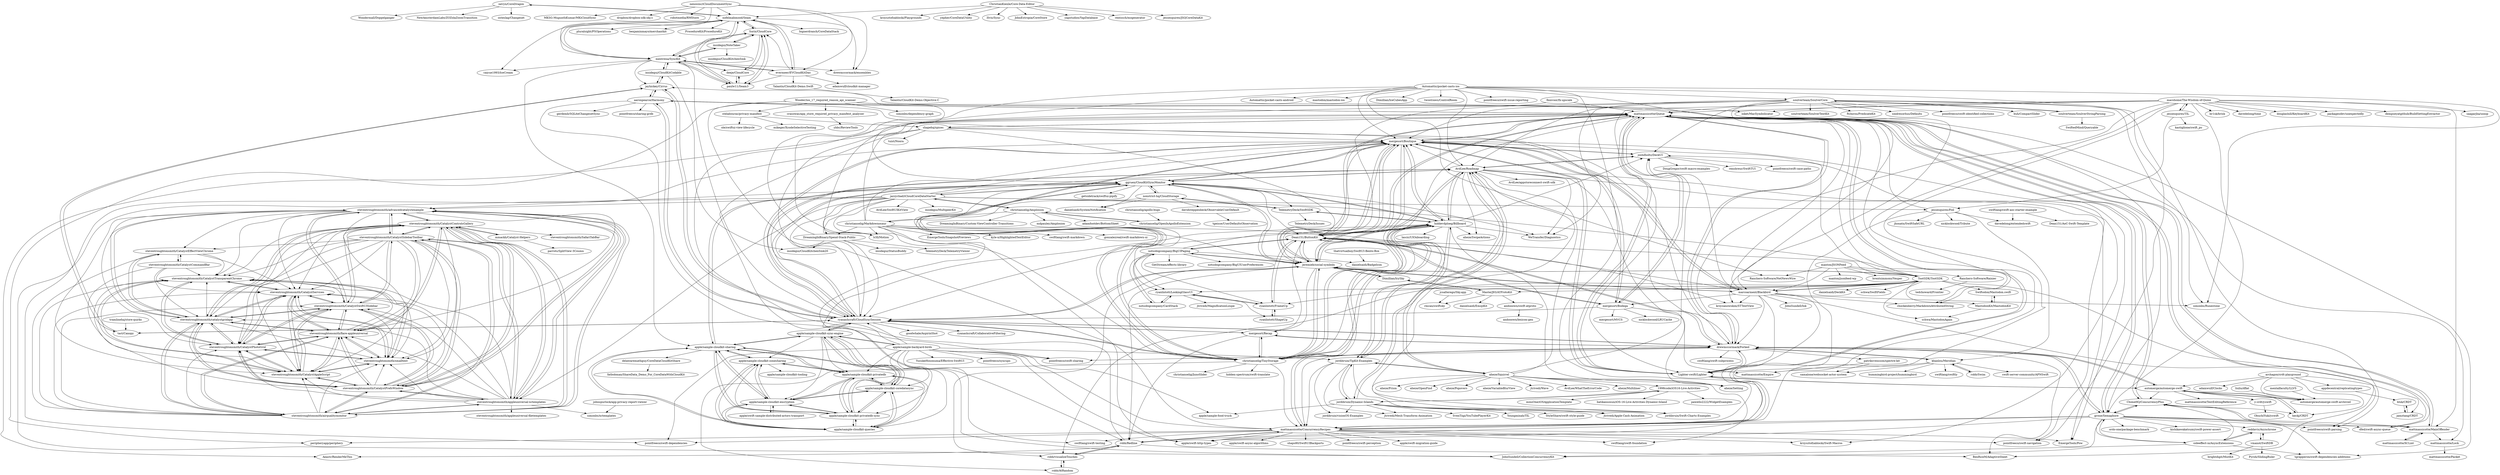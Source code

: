 digraph G {
"nevyn/CoreDragon" -> "osteslag/Changeset" ["e"=1]
"nevyn/CoreDragon" -> "Wondermall/Doppelganger" ["e"=1]
"nevyn/CoreDragon" -> "nofelmahmood/Seam"
"nevyn/CoreDragon" -> "NewAmsterdamLabs/ZOZolaZoomTransition" ["e"=1]
"deeje/CloudCore" -> "Sorix/CloudCore"
"deeje/CloudCore" -> "paulw11/Seam3"
"insidegui/CloudKitCodable" -> "jayhickey/Cirrus"
"insidegui/CloudKitCodable" -> "mentrena/SyncKit"
"insidegui/CloudKitCodable" -> "insidegui/CloudKitchenSink20"
"jessesquires/TIL" -> "jessesquires/Foil"
"jessesquires/TIL" -> "macshome/The-Wisdom-of-Quinn"
"jessesquires/TIL" -> "kastiglione/swift_po" ["e"=1]
"robb/Swim" -> "khanlou/Meridian"
"christianselig/apollo-bugs" -> "christianselig/OpenInApolloExtension"
"archagon/crdt-playground" -> "appdecentral/replicatingtypes"
"archagon/crdt-playground" -> "automerge/automerge-swift-archived"
"archagon/crdt-playground" -> "heckj/CRDT"
"archagon/crdt-playground" -> "automerge/automerge-swift"
"archagon/crdt-playground" -> "adamwulf/Clocks"
"archagon/crdt-playground" -> "jamztang/CRDT"
"jamztang/CRDT" -> "bluk/CRDT"
"vmanot/SwiftDB" -> "reddavis/Asynchrone"
"vmanot/SwiftDB" -> "Pyroh/SlidingRuler" ["e"=1]
"vmanot/SwiftDB" -> "brightdigit/MistKit" ["e"=1]
"ChristianKienle/Core-Data-Editor" -> "yepher/CoreDataUtility"
"ChristianKienle/Core-Data-Editor" -> "3lvis/Sync" ["e"=1]
"ChristianKienle/Core-Data-Editor" -> "JohnEstropia/CoreStore" ["e"=1]
"ChristianKienle/Core-Data-Editor" -> "yapstudios/YapDatabase" ["e"=1]
"ChristianKienle/Core-Data-Editor" -> "rentzsch/mogenerator" ["e"=1]
"ChristianKienle/Core-Data-Editor" -> "nofelmahmood/Seam"
"ChristianKienle/Core-Data-Editor" -> "jessesquires/JSQCoreDataKit" ["e"=1]
"ChristianKienle/Core-Data-Editor" -> "krzysztofzablocki/Playgrounds" ["e"=1]
"soulverteam/SoulverCore" -> "soulverteam/SoulverStringParsing"
"soulverteam/SoulverCore" -> "mergesort/Boutique"
"soulverteam/SoulverCore" -> "soulverteam/SoulverTextKit"
"soulverteam/SoulverCore" -> "krzyzanowskim/STTextView" ["e"=1]
"soulverteam/SoulverCore" -> "pointfreeco/swift-parsing" ["e"=1]
"soulverteam/SoulverCore" -> "b3ll/Motion" ["e"=1]
"soulverteam/SoulverCore" -> "WeTransfer/Diagnostics" ["e"=1]
"soulverteam/SoulverCore" -> "simonbs/Runestone" ["e"=1]
"soulverteam/SoulverCore" -> "ftchirou/PredicateKit" ["e"=1]
"soulverteam/SoulverCore" -> "sindresorhus/Defaults" ["e"=1]
"soulverteam/SoulverCore" -> "mattmassicotte/Queue"
"soulverteam/SoulverCore" -> "pointfreeco/swift-identified-collections" ["e"=1]
"soulverteam/SoulverCore" -> "joshdholtz/DeckUI"
"soulverteam/SoulverCore" -> "buh/CompactSlider" ["e"=1]
"soulverteam/SoulverCore" -> "AvdLee/Roadmap"
"automerge/automerge-swift-archived" -> "automerge/automerge-swift"
"mentalfaculty/LLVS" -> "automerge/automerge-swift-archived"
"evermeer/EVCloudKitDao" -> "nofelmahmood/Seam"
"evermeer/EVCloudKitDao" -> "mentrena/SyncKit"
"evermeer/EVCloudKitDao" -> "paulw11/Seam3"
"evermeer/EVCloudKitDao" -> "Yalantis/CloudKit-Demo.Swift"
"evermeer/EVCloudKitDao" -> "Sorix/CloudCore"
"evermeer/EVCloudKitDao" -> "adamwulf/cloudkit-manager"
"khanlou/Meridian" -> "robb/Swim"
"khanlou/Meridian" -> "drewmccormack/Forked"
"khanlou/Meridian" -> "samalone/websocket-actor-system" ["e"=1]
"khanlou/Meridian" -> "Lighter-swift/Lighter"
"khanlou/Meridian" -> "swift-server-community/APNSwift" ["e"=1]
"khanlou/Meridian" -> "hummingbird-project/hummingbird" ["e"=1]
"khanlou/Meridian" -> "swiftlang/swiftly" ["e"=1]
"nonstrict-hq/CloudStorage" -> "TelemetryDeck/SwiftSDK"
"nonstrict-hq/CloudStorage" -> "ggruen/CloudKitSyncMonitor"
"nonstrict-hq/CloudStorage" -> "ryanlintott/LookingGlassUI"
"nonstrict-hq/CloudStorage" -> "danielsaidi/SystemNotification" ["e"=1]
"nonstrict-hq/CloudStorage" -> "davidsteppenbeck/ObservableUserDefault"
"mmackh/Catalyst-Helpers" -> "parrots/SplitView-3Coumn"
"mmackh/Catalyst-Helpers" -> "steventroughtonsmith/CatalystControlsGallery"
"appdecentral/replicatingtypes" -> "bluk/CRDT"
"shapehq/spices" -> "mattmassicotte/Queue"
"shapehq/spices" -> "tuist/Noora"
"shapehq/spices" -> "robb/Redline"
"shapehq/spices" -> "Dean151/ButtonKit"
"shapehq/spices" -> "Aeastr/RenderMeThis" ["e"=1]
"shapehq/spices" -> "mergesort/Boutique"
"shapehq/spices" -> "drewmccormack/Forked"
"ggruen/CloudKitSyncMonitor" -> "hiddevdploeg/Billboard"
"ggruen/CloudKitSyncMonitor" -> "apple/sample-cloudkit-sharing"
"ggruen/CloudKitSyncMonitor" -> "AvdLee/Roadmap"
"ggruen/CloudKitSyncMonitor" -> "jazzychad/iCloudCoreDataStarter"
"ggruen/CloudKitSyncMonitor" -> "ryanashcraft/CloudSyncSession"
"ggruen/CloudKitSyncMonitor" -> "mergesort/Boutique"
"ggruen/CloudKitSyncMonitor" -> "jeremieb/social-symbols"
"ggruen/CloudKitSyncMonitor" -> "christianselig/TinyStorage"
"ggruen/CloudKitSyncMonitor" -> "steventroughtonsmith/advancedcatalystexample"
"ggruen/CloudKitSyncMonitor" -> "TelemetryDeck/SwiftSDK"
"ggruen/CloudKitSyncMonitor" -> "danielsaidi/SystemNotification" ["e"=1]
"ggruen/CloudKitSyncMonitor" -> "Dean151/ButtonKit"
"ggruen/CloudKitSyncMonitor" -> "nonstrict-hq/CloudStorage"
"ggruen/CloudKitSyncMonitor" -> "WeTransfer/Diagnostics" ["e"=1]
"ggruen/CloudKitSyncMonitor" -> "getsidetrack/swiftui-pipify" ["e"=1]
"jayhickey/Cirrus" -> "ryanashcraft/CloudSyncSession"
"jayhickey/Cirrus" -> "tact/Canopy"
"jayhickey/Cirrus" -> "aaronpearce/Harmony"
"jayhickey/Cirrus" -> "insidegui/CloudKitCodable"
"ryanashcraft/CloudSyncSession" -> "jayhickey/Cirrus"
"ryanashcraft/CloudSyncSession" -> "aaronpearce/Harmony"
"ryanashcraft/CloudSyncSession" -> "tact/Canopy"
"ryanashcraft/CloudSyncSession" -> "apple/sample-cloudkit-sync-engine"
"ryanashcraft/CloudSyncSession" -> "christianselig/TinyStorage"
"ryanashcraft/CloudSyncSession" -> "mergesort/Boutique"
"ryanashcraft/CloudSyncSession" -> "ggruen/CloudKitSyncMonitor"
"ryanashcraft/CloudSyncSession" -> "jeremieb/social-symbols"
"ryanashcraft/CloudSyncSession" -> "goodwhale/AspirinShot"
"ryanashcraft/CloudSyncSession" -> "drewmccormack/Forked"
"ryanashcraft/CloudSyncSession" -> "mergesort/Recap"
"ryanashcraft/CloudSyncSession" -> "mattmassicotte/Queue"
"ryanashcraft/CloudSyncSession" -> "ryanashcraft/CollaborativeFiltering"
"ryanashcraft/CloudSyncSession" -> "AvdLee/Roadmap"
"steventroughtonsmith/CatalystSidebarToolbar" -> "steventroughtonsmith/CatalystSwiftUISidebar"
"steventroughtonsmith/CatalystSidebarToolbar" -> "steventroughtonsmith/CatalystPrefsWindow"
"steventroughtonsmith/CatalystSidebarToolbar" -> "steventroughtonsmith/advancedcatalystexample"
"steventroughtonsmith/CatalystSidebarToolbar" -> "steventroughtonsmith/CatalystTransparentChrome"
"steventroughtonsmith/CatalystSidebarToolbar" -> "steventroughtonsmith/airqualitymonitor"
"steventroughtonsmith/CatalystSidebarToolbar" -> "steventroughtonsmith/CatalystServices"
"steventroughtonsmith/CatalystSidebarToolbar" -> "steventroughtonsmith/CatalystAppleScript"
"steventroughtonsmith/CatalystSidebarToolbar" -> "steventroughtonsmith/smalltext"
"steventroughtonsmith/CatalystSidebarToolbar" -> "steventroughtonsmith/CatalystPhotoGrid"
"steventroughtonsmith/CatalystSidebarToolbar" -> "steventroughtonsmith/flare-appleuniversal"
"steventroughtonsmith/CatalystSidebarToolbar" -> "steventroughtonsmith/CatalystControlsGallery"
"steventroughtonsmith/CatalystSidebarToolbar" -> "steventroughtonsmith/catalystgridapp"
"steventroughtonsmith/CatalystSidebarToolbar" -> "steventroughtonsmith/appleuniversal-xctemplates"
"steventroughtonsmith/CatalystSidebarToolbar" -> "steventroughtonsmith/CatalystEffectViewChrome"
"liuliu/dflat" -> "automerge/automerge-swift-archived"
"bluk/CRDT" -> "jamztang/CRDT"
"apple/sample-cloudkit-sharing" -> "apple/sample-cloudkit-privatedb"
"apple/sample-cloudkit-sharing" -> "apple/sample-cloudkit-queries"
"apple/sample-cloudkit-sharing" -> "apple/sample-cloudkit-privatedb-sync"
"apple/sample-cloudkit-sharing" -> "apple/sample-cloudkit-encryption"
"apple/sample-cloudkit-sharing" -> "apple/sample-cloudkit-coredatasync"
"apple/sample-cloudkit-sharing" -> "apple/sample-cloudkit-zonesharing"
"apple/sample-cloudkit-sharing" -> "apple/sample-cloudkit-sync-engine"
"apple/sample-cloudkit-sharing" -> "ggruen/CloudKitSyncMonitor"
"apple/sample-cloudkit-sharing" -> "delawaremathguy/CoreDataCloudKitShare"
"jessesquires/Foil" -> "mattmassicotte/Queue"
"jessesquires/Foil" -> "jhonatn/SwiftSafeURL" ["e"=1]
"jessesquires/Foil" -> "Lighter-swift/Lighter"
"jessesquires/Foil" -> "khanlou/Meridian"
"jessesquires/Foil" -> "nicklockwood/Tribute" ["e"=1]
"jessesquires/Foil" -> "davedelong/extendedswift"
"steventroughtonsmith/advancedcatalystexample" -> "steventroughtonsmith/CatalystPrefsWindow"
"steventroughtonsmith/advancedcatalystexample" -> "steventroughtonsmith/CatalystSwiftUISidebar"
"steventroughtonsmith/advancedcatalystexample" -> "steventroughtonsmith/CatalystControlsGallery"
"steventroughtonsmith/advancedcatalystexample" -> "steventroughtonsmith/CatalystSidebarToolbar"
"steventroughtonsmith/advancedcatalystexample" -> "steventroughtonsmith/CatalystAppleScript"
"steventroughtonsmith/advancedcatalystexample" -> "steventroughtonsmith/catalystgridapp"
"steventroughtonsmith/advancedcatalystexample" -> "steventroughtonsmith/CatalystServices"
"steventroughtonsmith/advancedcatalystexample" -> "steventroughtonsmith/appleuniversal-xctemplates"
"steventroughtonsmith/advancedcatalystexample" -> "steventroughtonsmith/flare-appleuniversal"
"steventroughtonsmith/advancedcatalystexample" -> "steventroughtonsmith/airqualitymonitor"
"steventroughtonsmith/advancedcatalystexample" -> "steventroughtonsmith/CatalystPhotoGrid"
"steventroughtonsmith/advancedcatalystexample" -> "steventroughtonsmith/smalltext"
"steventroughtonsmith/advancedcatalystexample" -> "steventroughtonsmith/CatalystTransparentChrome"
"steventroughtonsmith/advancedcatalystexample" -> "steventroughtonsmith/CatalystEffectViewChrome"
"ryanlintott/LookingGlassUI" -> "ryanlintott/FrameUp"
"ryanlintott/LookingGlassUI" -> "ryanlintott/ShapeUp"
"ryanlintott/LookingGlassUI" -> "jtrivedi/MagnificationLoupe" ["e"=1]
"ryanlintott/LookingGlassUI" -> "notsobigcompany/CardStack"
"nofelmahmood/Seam" -> "paulw11/Seam3"
"nofelmahmood/Seam" -> "evermeer/EVCloudKitDao"
"nofelmahmood/Seam" -> "mentrena/SyncKit"
"nofelmahmood/Seam" -> "Sorix/CloudCore"
"nofelmahmood/Seam" -> "drewmccormack/ensembles" ["e"=1]
"nofelmahmood/Seam" -> "caiyue1993/IceCream" ["e"=1]
"nofelmahmood/Seam" -> "bignerdranch/CoreDataStack" ["e"=1]
"nofelmahmood/Seam" -> "nevyn/CoreDragon"
"nofelmahmood/Seam" -> "pluralsight/PSOperations" ["e"=1]
"nofelmahmood/Seam" -> "benjaminmayo/merchantkit" ["e"=1]
"nofelmahmood/Seam" -> "ProcedureKit/ProcedureKit" ["e"=1]
"macshome/The-Wisdom-of-Quinn" -> "packagesdev/unexpectedly"
"macshome/The-Wisdom-of-Quinn" -> "dempseyatgithub/BuildSettingExtractor" ["e"=1]
"macshome/The-Wisdom-of-Quinn" -> "jessesquires/TIL"
"macshome/The-Wisdom-of-Quinn" -> "mattmassicotte/ConcurrencyRecipes"
"macshome/The-Wisdom-of-Quinn" -> "mattmassicotte/Queue"
"macshome/The-Wisdom-of-Quinn" -> "saagarjha/unxip" ["e"=1]
"macshome/The-Wisdom-of-Quinn" -> "inket/MacSymbolicator" ["e"=1]
"macshome/The-Wisdom-of-Quinn" -> "chockenberry/MarkdownAttributedString" ["e"=1]
"macshome/The-Wisdom-of-Quinn" -> "groue/Semaphore"
"macshome/The-Wisdom-of-Quinn" -> "Lighter-swift/Lighter"
"macshome/The-Wisdom-of-Quinn" -> "br1sk/brisk" ["e"=1]
"macshome/The-Wisdom-of-Quinn" -> "davedelong/time" ["e"=1]
"macshome/The-Wisdom-of-Quinn" -> "drewmccormack/Forked"
"macshome/The-Wisdom-of-Quinn" -> "mattmassicotte/MainOffender"
"macshome/The-Wisdom-of-Quinn" -> "douglashill/KeyboardKit" ["e"=1]
"Yalantis/CloudKit-Demo.Swift" -> "Yalantis/CloudKit-Demo.Objective-C"
"TelemetryDeck/SwiftSDK" -> "TelemetryDeck/Issues"
"TelemetryDeck/SwiftSDK" -> "nonstrict-hq/CloudStorage"
"TelemetryDeck/SwiftSDK" -> "hiddevdploeg/Billboard"
"apple/sample-cloudkit-coredatasync" -> "apple/sample-cloudkit-privatedb-sync"
"apple/sample-cloudkit-coredatasync" -> "apple/sample-cloudkit-encryption"
"apple/sample-cloudkit-coredatasync" -> "apple/sample-cloudkit-privatedb"
"apple/sample-cloudkit-coredatasync" -> "apple/sample-cloudkit-queries"
"apple/sample-cloudkit-coredatasync" -> "apple/sample-cloudkit-sharing"
"apple/sample-cloudkit-coredatasync" -> "apple/sample-cloudkit-sync-engine"
"ryanlintott/ShapeUp" -> "ryanlintott/FrameUp"
"apple/sample-cloudkit-queries" -> "apple/sample-cloudkit-encryption"
"apple/sample-cloudkit-queries" -> "apple/sample-cloudkit-privatedb"
"apple/sample-cloudkit-queries" -> "apple/sample-cloudkit-privatedb-sync"
"apple/sample-cloudkit-queries" -> "apple/sample-cloudkit-coredatasync"
"apple/sample-cloudkit-queries" -> "apple/sample-cloudkit-sharing"
"apple/sample-cloudkit-queries" -> "apple/sample-cloudkit-zonesharing"
"johnspurlock/app-privacy-report-viewer" -> "simonbs/xctemplates"
"steventroughtonsmith/CatalystControlsGallery" -> "steventroughtonsmith/flare-appleuniversal"
"steventroughtonsmith/CatalystControlsGallery" -> "steventroughtonsmith/CatalystPrefsWindow"
"steventroughtonsmith/CatalystControlsGallery" -> "steventroughtonsmith/CatalystServices"
"steventroughtonsmith/CatalystControlsGallery" -> "steventroughtonsmith/CatalystSwiftUISidebar"
"steventroughtonsmith/CatalystControlsGallery" -> "steventroughtonsmith/catalystgridapp"
"steventroughtonsmith/CatalystControlsGallery" -> "steventroughtonsmith/advancedcatalystexample"
"steventroughtonsmith/CatalystControlsGallery" -> "steventroughtonsmith/airqualitymonitor"
"steventroughtonsmith/CatalystControlsGallery" -> "steventroughtonsmith/CatalystTransparentChrome"
"steventroughtonsmith/CatalystControlsGallery" -> "steventroughtonsmith/smalltext"
"steventroughtonsmith/CatalystControlsGallery" -> "steventroughtonsmith/CatalystPhotoGrid"
"steventroughtonsmith/CatalystControlsGallery" -> "steventroughtonsmith/appleuniversal-xctemplates"
"steventroughtonsmith/CatalystControlsGallery" -> "steventroughtonsmith/CatalystAppleScript"
"steventroughtonsmith/CatalystControlsGallery" -> "steventroughtonsmith/CatalystSidebarToolbar"
"steventroughtonsmith/CatalystControlsGallery" -> "steventroughtonsmith/SafariTabBar"
"steventroughtonsmith/CatalystControlsGallery" -> "mmackh/Catalyst-Helpers"
"apple/sample-cloudkit-privatedb" -> "apple/sample-cloudkit-encryption"
"apple/sample-cloudkit-privatedb" -> "apple/sample-cloudkit-queries"
"apple/sample-cloudkit-privatedb" -> "apple/sample-cloudkit-privatedb-sync"
"apple/sample-cloudkit-privatedb" -> "apple/sample-cloudkit-sharing"
"apple/sample-cloudkit-privatedb" -> "apple/sample-cloudkit-coredatasync"
"apple/sample-cloudkit-privatedb" -> "apple/sample-cloudkit-zonesharing"
"steventroughtonsmith/airqualitymonitor" -> "steventroughtonsmith/flare-appleuniversal"
"steventroughtonsmith/airqualitymonitor" -> "steventroughtonsmith/CatalystServices"
"steventroughtonsmith/airqualitymonitor" -> "steventroughtonsmith/CatalystPhotoGrid"
"steventroughtonsmith/airqualitymonitor" -> "steventroughtonsmith/CatalystControlsGallery"
"steventroughtonsmith/airqualitymonitor" -> "steventroughtonsmith/CatalystTransparentChrome"
"steventroughtonsmith/airqualitymonitor" -> "steventroughtonsmith/smalltext"
"steventroughtonsmith/airqualitymonitor" -> "steventroughtonsmith/CatalystPrefsWindow"
"steventroughtonsmith/airqualitymonitor" -> "steventroughtonsmith/catalystgridapp"
"steventroughtonsmith/airqualitymonitor" -> "steventroughtonsmith/CatalystSidebarToolbar"
"steventroughtonsmith/airqualitymonitor" -> "steventroughtonsmith/CatalystSwiftUISidebar"
"steventroughtonsmith/airqualitymonitor" -> "steventroughtonsmith/CatalystAppleScript"
"steventroughtonsmith/airqualitymonitor" -> "steventroughtonsmith/advancedcatalystexample"
"steventroughtonsmith/airqualitymonitor" -> "steventroughtonsmith/CatalystEffectViewChrome"
"steventroughtonsmith/airqualitymonitor" -> "steventroughtonsmith/appleuniversal-xctemplates"
"steventroughtonsmith/flare-appleuniversal" -> "steventroughtonsmith/CatalystTransparentChrome"
"steventroughtonsmith/flare-appleuniversal" -> "steventroughtonsmith/smalltext"
"steventroughtonsmith/flare-appleuniversal" -> "steventroughtonsmith/CatalystServices"
"steventroughtonsmith/flare-appleuniversal" -> "steventroughtonsmith/CatalystAppleScript"
"steventroughtonsmith/flare-appleuniversal" -> "steventroughtonsmith/CatalystSwiftUISidebar"
"steventroughtonsmith/flare-appleuniversal" -> "steventroughtonsmith/CatalystControlsGallery"
"steventroughtonsmith/flare-appleuniversal" -> "steventroughtonsmith/CatalystPrefsWindow"
"steventroughtonsmith/flare-appleuniversal" -> "steventroughtonsmith/CatalystPhotoGrid"
"steventroughtonsmith/flare-appleuniversal" -> "steventroughtonsmith/catalystgridapp"
"steventroughtonsmith/flare-appleuniversal" -> "steventroughtonsmith/airqualitymonitor"
"steventroughtonsmith/CatalystSwiftUISidebar" -> "steventroughtonsmith/CatalystPrefsWindow"
"steventroughtonsmith/CatalystSwiftUISidebar" -> "steventroughtonsmith/CatalystServices"
"steventroughtonsmith/CatalystSwiftUISidebar" -> "steventroughtonsmith/CatalystTransparentChrome"
"steventroughtonsmith/CatalystSwiftUISidebar" -> "steventroughtonsmith/smalltext"
"steventroughtonsmith/CatalystSwiftUISidebar" -> "steventroughtonsmith/CatalystAppleScript"
"steventroughtonsmith/CatalystSwiftUISidebar" -> "steventroughtonsmith/advancedcatalystexample"
"steventroughtonsmith/CatalystSwiftUISidebar" -> "steventroughtonsmith/flare-appleuniversal"
"steventroughtonsmith/CatalystSwiftUISidebar" -> "steventroughtonsmith/CatalystPhotoGrid"
"steventroughtonsmith/CatalystSwiftUISidebar" -> "steventroughtonsmith/catalystgridapp"
"steventroughtonsmith/CatalystSwiftUISidebar" -> "steventroughtonsmith/CatalystSidebarToolbar"
"steventroughtonsmith/CatalystSwiftUISidebar" -> "steventroughtonsmith/CatalystControlsGallery"
"apple/sample-cloudkit-encryption" -> "apple/sample-cloudkit-privatedb"
"apple/sample-cloudkit-encryption" -> "apple/sample-cloudkit-queries"
"apple/sample-cloudkit-encryption" -> "apple/sample-cloudkit-privatedb-sync"
"apple/sample-cloudkit-encryption" -> "apple/sample-cloudkit-coredatasync"
"apple/sample-cloudkit-encryption" -> "apple/sample-cloudkit-sharing"
"apple/sample-cloudkit-encryption" -> "apple/sample-cloudkit-zonesharing"
"apple/sample-cloudkit-encryption" -> "apple/swift-sample-distributed-actors-transport"
"apple/sample-cloudkit-privatedb-sync" -> "apple/sample-cloudkit-privatedb"
"apple/sample-cloudkit-privatedb-sync" -> "apple/sample-cloudkit-queries"
"apple/sample-cloudkit-privatedb-sync" -> "apple/sample-cloudkit-coredatasync"
"apple/sample-cloudkit-privatedb-sync" -> "apple/sample-cloudkit-encryption"
"apple/sample-cloudkit-privatedb-sync" -> "apple/sample-cloudkit-sharing"
"apple/sample-cloudkit-privatedb-sync" -> "apple/sample-cloudkit-zonesharing"
"apple/sample-cloudkit-privatedb-sync" -> "apple/sample-cloudkit-sync-engine"
"apple/swift-sample-distributed-actors-transport" -> "apple/sample-cloudkit-encryption"
"steventroughtonsmith/CatalystAppleScript" -> "steventroughtonsmith/smalltext"
"steventroughtonsmith/CatalystAppleScript" -> "steventroughtonsmith/CatalystTransparentChrome"
"steventroughtonsmith/CatalystAppleScript" -> "steventroughtonsmith/CatalystServices"
"steventroughtonsmith/CatalystAppleScript" -> "steventroughtonsmith/CatalystPhotoGrid"
"steventroughtonsmith/CatalystAppleScript" -> "steventroughtonsmith/flare-appleuniversal"
"steventroughtonsmith/CatalystAppleScript" -> "steventroughtonsmith/CatalystSwiftUISidebar"
"steventroughtonsmith/CatalystAppleScript" -> "steventroughtonsmith/CatalystPrefsWindow"
"steventroughtonsmith/smalltext" -> "steventroughtonsmith/CatalystTransparentChrome"
"steventroughtonsmith/smalltext" -> "steventroughtonsmith/CatalystServices"
"steventroughtonsmith/smalltext" -> "steventroughtonsmith/CatalystAppleScript"
"steventroughtonsmith/smalltext" -> "steventroughtonsmith/CatalystPhotoGrid"
"steventroughtonsmith/smalltext" -> "steventroughtonsmith/flare-appleuniversal"
"steventroughtonsmith/CatalystServices" -> "steventroughtonsmith/CatalystTransparentChrome"
"steventroughtonsmith/CatalystServices" -> "steventroughtonsmith/smalltext"
"steventroughtonsmith/CatalystServices" -> "steventroughtonsmith/CatalystAppleScript"
"steventroughtonsmith/CatalystServices" -> "steventroughtonsmith/CatalystPhotoGrid"
"steventroughtonsmith/CatalystServices" -> "steventroughtonsmith/catalystgridapp"
"steventroughtonsmith/CatalystServices" -> "steventroughtonsmith/CatalystSwiftUISidebar"
"steventroughtonsmith/CatalystServices" -> "steventroughtonsmith/flare-appleuniversal"
"steventroughtonsmith/CatalystPrefsWindow" -> "steventroughtonsmith/CatalystSwiftUISidebar"
"steventroughtonsmith/CatalystPrefsWindow" -> "steventroughtonsmith/advancedcatalystexample"
"steventroughtonsmith/CatalystPrefsWindow" -> "steventroughtonsmith/CatalystAppleScript"
"steventroughtonsmith/CatalystPrefsWindow" -> "steventroughtonsmith/CatalystControlsGallery"
"steventroughtonsmith/CatalystPrefsWindow" -> "steventroughtonsmith/flare-appleuniversal"
"steventroughtonsmith/CatalystPrefsWindow" -> "steventroughtonsmith/CatalystServices"
"steventroughtonsmith/CatalystPrefsWindow" -> "steventroughtonsmith/CatalystPhotoGrid"
"steventroughtonsmith/CatalystPrefsWindow" -> "steventroughtonsmith/CatalystSidebarToolbar"
"steventroughtonsmith/CatalystPrefsWindow" -> "steventroughtonsmith/catalystgridapp"
"steventroughtonsmith/CatalystPrefsWindow" -> "steventroughtonsmith/CatalystTransparentChrome"
"steventroughtonsmith/CatalystPrefsWindow" -> "steventroughtonsmith/smalltext"
"steventroughtonsmith/CatalystPrefsWindow" -> "steventroughtonsmith/airqualitymonitor"
"steventroughtonsmith/CatalystPrefsWindow" -> "steventroughtonsmith/appleuniversal-xctemplates"
"christianselig/OpenInApolloExtension" -> "christianselig/Amplosion"
"sideeffect-io/AsyncExtensions" -> "reddavis/Asynchrone"
"sideeffect-io/AsyncExtensions" -> "groue/Semaphore"
"sideeffect-io/AsyncExtensions" -> "JohnSundell/CollectionConcurrencyKit" ["e"=1]
"sideeffect-io/AsyncExtensions" -> "ChimeHQ/ConcurrencyPlus"
"sideeffect-io/AsyncExtensions" -> "tgrapperon/swift-dependencies-additions" ["e"=1]
"mergesort/Bodega" -> "mergesort/Boutique"
"mergesort/Bodega" -> "mergesort/MVCS"
"mergesort/Bodega" -> "mattmassicotte/Empire"
"mergesort/Bodega" -> "mattmassicotte/Queue"
"mergesort/Bodega" -> "Dean151/ButtonKit"
"mergesort/Bodega" -> "ryanashcraft/CloudSyncSession"
"mergesort/Bodega" -> "nicklockwood/LRUCache" ["e"=1]
"mergesort/Boutique" -> "mergesort/Bodega"
"mergesort/Boutique" -> "mattmassicotte/Queue"
"mergesort/Boutique" -> "marcoarment/Blackbird"
"mergesort/Boutique" -> "Dean151/ButtonKit"
"mergesort/Boutique" -> "mattmassicotte/ConcurrencyRecipes"
"mergesort/Boutique" -> "Lighter-swift/Lighter"
"mergesort/Boutique" -> "EmergeTools/Pow" ["e"=1]
"mergesort/Boutique" -> "jeremieb/social-symbols"
"mergesort/Boutique" -> "ryanashcraft/CloudSyncSession"
"mergesort/Boutique" -> "joshdholtz/DeckUI"
"mergesort/Boutique" -> "hiddevdploeg/Billboard"
"mergesort/Boutique" -> "ggruen/CloudKitSyncMonitor"
"mergesort/Boutique" -> "pointfreeco/swift-navigation" ["e"=1]
"mergesort/Boutique" -> "pointfreeco/swift-dependencies" ["e"=1]
"mergesort/Boutique" -> "christianselig/TinyStorage"
"notsobigcompany/CardStack" -> "notsobigcompany/BigUIPaging"
"notsobigcompany/CardStack" -> "ryanlintott/LookingGlassUI"
"ryanlintott/FrameUp" -> "Dean151/ButtonKit"
"ryanlintott/FrameUp" -> "ryanlintott/LookingGlassUI"
"ryanlintott/FrameUp" -> "ryanlintott/ShapeUp"
"christianselig/Amplosion" -> "jazzychad/iCloudCoreDataStarter"
"christianselig/Amplosion" -> "christianselig/Markdownosaur"
"christianselig/Amplosion" -> "christianselig/OpenInApolloExtension"
"christianselig/Amplosion" -> "adamfootdev/BottomSheet" ["e"=1]
"christianselig/Amplosion" -> "DreamingInBinary/Custom-ViewController-Transitions"
"reddavis/Asynchrone" -> "sideeffect-io/AsyncExtensions"
"reddavis/Asynchrone" -> "vmanot/SwiftDB"
"jazzychad/iCloudCoreDataStarter" -> "ggruen/CloudKitSyncMonitor"
"jazzychad/iCloudCoreDataStarter" -> "mergesort/Boutique"
"jazzychad/iCloudCoreDataStarter" -> "steventroughtonsmith/advancedcatalystexample"
"jazzychad/iCloudCoreDataStarter" -> "insidegui/MultipeerKit" ["e"=1]
"jazzychad/iCloudCoreDataStarter" -> "steventroughtonsmith/appleuniversal-xctemplates"
"jazzychad/iCloudCoreDataStarter" -> "JohnSundell/CollectionConcurrencyKit" ["e"=1]
"jazzychad/iCloudCoreDataStarter" -> "christianselig/Amplosion"
"jazzychad/iCloudCoreDataStarter" -> "christianselig/TinyStorage"
"jazzychad/iCloudCoreDataStarter" -> "jessesquires/Foil"
"jazzychad/iCloudCoreDataStarter" -> "b3ll/Motion" ["e"=1]
"jazzychad/iCloudCoreDataStarter" -> "ryanashcraft/CloudSyncSession"
"jazzychad/iCloudCoreDataStarter" -> "chockenberry/MarkdownAttributedString" ["e"=1]
"jazzychad/iCloudCoreDataStarter" -> "AvdLee/SwiftUIKitView" ["e"=1]
"jazzychad/iCloudCoreDataStarter" -> "DreamingInBinary/Spend-Stack-Public"
"jazzychad/iCloudCoreDataStarter" -> "AvdLee/Roadmap"
"steventroughtonsmith/appleuniversal-xctemplates" -> "steventroughtonsmith/CatalystTransparentChrome"
"steventroughtonsmith/appleuniversal-xctemplates" -> "steventroughtonsmith/CatalystServices"
"steventroughtonsmith/appleuniversal-xctemplates" -> "steventroughtonsmith/smalltext"
"steventroughtonsmith/appleuniversal-xctemplates" -> "steventroughtonsmith/CatalystControlsGallery"
"steventroughtonsmith/appleuniversal-xctemplates" -> "steventroughtonsmith/CatalystSwiftUISidebar"
"steventroughtonsmith/appleuniversal-xctemplates" -> "steventroughtonsmith/CatalystAppleScript"
"steventroughtonsmith/appleuniversal-xctemplates" -> "steventroughtonsmith/advancedcatalystexample"
"steventroughtonsmith/appleuniversal-xctemplates" -> "steventroughtonsmith/flare-appleuniversal"
"steventroughtonsmith/appleuniversal-xctemplates" -> "steventroughtonsmith/CatalystPrefsWindow"
"steventroughtonsmith/appleuniversal-xctemplates" -> "steventroughtonsmith/CatalystPhotoGrid"
"steventroughtonsmith/appleuniversal-xctemplates" -> "steventroughtonsmith/catalystgridapp"
"steventroughtonsmith/appleuniversal-xctemplates" -> "steventroughtonsmith/airqualitymonitor"
"steventroughtonsmith/appleuniversal-xctemplates" -> "steventroughtonsmith/CatalystSidebarToolbar"
"steventroughtonsmith/appleuniversal-xctemplates" -> "simonbs/xctemplates"
"steventroughtonsmith/appleuniversal-xctemplates" -> "steventroughtonsmith/appleuniversal-filetemplates"
"steventroughtonsmith/catalystgridapp" -> "steventroughtonsmith/CatalystPhotoGrid"
"steventroughtonsmith/catalystgridapp" -> "steventroughtonsmith/CatalystServices"
"steventroughtonsmith/catalystgridapp" -> "steventroughtonsmith/smalltext"
"steventroughtonsmith/catalystgridapp" -> "steventroughtonsmith/CatalystSwiftUISidebar"
"steventroughtonsmith/catalystgridapp" -> "steventroughtonsmith/CatalystTransparentChrome"
"steventroughtonsmith/catalystgridapp" -> "steventroughtonsmith/CatalystAppleScript"
"steventroughtonsmith/catalystgridapp" -> "steventroughtonsmith/flare-appleuniversal"
"steventroughtonsmith/catalystgridapp" -> "steventroughtonsmith/CatalystEffectViewChrome"
"steventroughtonsmith/catalystgridapp" -> "steventroughtonsmith/CatalystControlsGallery"
"steventroughtonsmith/catalystgridapp" -> "steventroughtonsmith/CatalystPrefsWindow"
"steventroughtonsmith/catalystgridapp" -> "steventroughtonsmith/airqualitymonitor"
"steventroughtonsmith/catalystgridapp" -> "steventroughtonsmith/advancedcatalystexample"
"christianselig/Markdownosaur" -> "swiftlang/swift-markdown" ["e"=1]
"christianselig/Markdownosaur" -> "JohnSundell/CollectionConcurrencyKit" ["e"=1]
"christianselig/Markdownosaur" -> "krzyzanowskim/STTextView" ["e"=1]
"christianselig/Markdownosaur" -> "ggruen/CloudKitSyncMonitor"
"christianselig/Markdownosaur" -> "gonzalezreal/swift-markdown-ui" ["e"=1]
"christianselig/Markdownosaur" -> "mattmassicotte/Queue"
"christianselig/Markdownosaur" -> "EmergeTools/SnapshotPreviews" ["e"=1]
"christianselig/Markdownosaur" -> "apple/swift-http-types" ["e"=1]
"christianselig/Markdownosaur" -> "mergesort/Boutique"
"christianselig/Markdownosaur" -> "kyle-n/HighlightedTextEditor" ["e"=1]
"christianselig/Markdownosaur" -> "b3ll/Motion" ["e"=1]
"christianselig/Markdownosaur" -> "DreamingInBinary/Spend-Stack-Public"
"christianselig/Markdownosaur" -> "jeremieb/social-symbols"
"steventroughtonsmith/CatalystEffectViewChrome" -> "steventroughtonsmith/CatalystTransparentChrome"
"steventroughtonsmith/CatalystEffectViewChrome" -> "steventroughtonsmith/CatalystCommandBar"
"steventroughtonsmith/CatalystEffectViewChrome" -> "steventroughtonsmith/catalystgridapp"
"steventroughtonsmith/CatalystEffectViewChrome" -> "steventroughtonsmith/CatalystServices"
"delawaremathguy/CoreDataCloudKitShare" -> "fatbobman/ShareData_Demo_For_CoreDataWithCloudKit"
"apple/sample-cloudkit-zonesharing" -> "apple/sample-cloudkit-queries"
"apple/sample-cloudkit-zonesharing" -> "apple/sample-cloudkit-encryption"
"apple/sample-cloudkit-zonesharing" -> "apple/sample-cloudkit-tooling"
"apple/sample-cloudkit-zonesharing" -> "apple/sample-cloudkit-privatedb"
"apple/sample-cloudkit-zonesharing" -> "apple/sample-cloudkit-sharing"
"christianselig/Amplosion" -> "mdpauley/Amplosion"
"steventroughtonsmith/CatalystTransparentChrome" -> "steventroughtonsmith/CatalystServices"
"steventroughtonsmith/CatalystTransparentChrome" -> "steventroughtonsmith/smalltext"
"steventroughtonsmith/CatalystTransparentChrome" -> "steventroughtonsmith/CatalystAppleScript"
"steventroughtonsmith/CatalystTransparentChrome" -> "steventroughtonsmith/CatalystPhotoGrid"
"steventroughtonsmith/CatalystCommandBar" -> "steventroughtonsmith/CatalystEffectViewChrome"
"steventroughtonsmith/CatalystCommandBar" -> "steventroughtonsmith/CatalystTransparentChrome"
"steventroughtonsmith/CatalystCommandBar" -> "steventroughtonsmith/CatalystServices"
"steventroughtonsmith/CatalystCommandBar" -> "steventroughtonsmith/CatalystAppleScript"
"steventroughtonsmith/CatalystCommandBar" -> "steventroughtonsmith/catalystgridapp"
"steventroughtonsmith/CatalystPhotoGrid" -> "steventroughtonsmith/catalystgridapp"
"steventroughtonsmith/CatalystPhotoGrid" -> "steventroughtonsmith/smalltext"
"steventroughtonsmith/CatalystPhotoGrid" -> "steventroughtonsmith/CatalystServices"
"steventroughtonsmith/CatalystPhotoGrid" -> "steventroughtonsmith/CatalystAppleScript"
"steventroughtonsmith/CatalystPhotoGrid" -> "steventroughtonsmith/CatalystTransparentChrome"
"steventroughtonsmith/CatalystPhotoGrid" -> "steventroughtonsmith/CatalystSwiftUISidebar"
"steventroughtonsmith/CatalystPhotoGrid" -> "steventroughtonsmith/flare-appleuniversal"
"steventroughtonsmith/CatalystPhotoGrid" -> "steventroughtonsmith/CatalystPrefsWindow"
"Automattic/pocket-casts-ios" -> "Automattic/pocket-casts-android" ["e"=1]
"Automattic/pocket-casts-ios" -> "mastodon/mastodon-ios" ["e"=1]
"Automattic/pocket-casts-ios" -> "mergesort/Boutique"
"Automattic/pocket-casts-ios" -> "Dimillian/IceCubesApp" ["e"=1]
"Automattic/pocket-casts-ios" -> "marcoarment/Blackbird"
"Automattic/pocket-casts-ios" -> "simonbs/Runestone" ["e"=1]
"Automattic/pocket-casts-ios" -> "twostraws/ControlRoom" ["e"=1]
"Automattic/pocket-casts-ios" -> "b3ll/Motion" ["e"=1]
"Automattic/pocket-casts-ios" -> "ggruen/CloudKitSyncMonitor"
"Automattic/pocket-casts-ios" -> "Ranchero-Software/NetNewsWire" ["e"=1]
"Automattic/pocket-casts-ios" -> "soulverteam/SoulverCore"
"Automattic/pocket-casts-ios" -> "pointfreeco/swift-issue-reporting" ["e"=1]
"Automattic/pocket-casts-ios" -> "pointfreeco/swift-navigation" ["e"=1]
"Automattic/pocket-casts-ios" -> "mattmassicotte/ConcurrencyRecipes"
"Automattic/pocket-casts-ios" -> "AvdLee/Roadmap"
"aheze/Squirrel" -> "aheze/Multiliner" ["e"=1]
"aheze/Squirrel" -> "aheze/Setting" ["e"=1]
"aheze/Squirrel" -> "joshdholtz/DeckUI"
"aheze/Squirrel" -> "hiddevdploeg/Billboard"
"aheze/Squirrel" -> "jordibruin/TipKit-Examples"
"aheze/Squirrel" -> "aheze/Prism" ["e"=1]
"aheze/Squirrel" -> "aheze/OpenFind" ["e"=1]
"aheze/Squirrel" -> "aheze/Popovers" ["e"=1]
"aheze/Squirrel" -> "aheze/VariableBlurView" ["e"=1]
"aheze/Squirrel" -> "swiftlang/swift-foundation" ["e"=1]
"aheze/Squirrel" -> "jtrivedi/Wave" ["e"=1]
"aheze/Squirrel" -> "AvdLee/Roadmap"
"aheze/Squirrel" -> "AvdLee/WhatTheErrorCode"
"aheze/Squirrel" -> "1998code/iOS16-Live-Activities"
"aheze/Squirrel" -> "jtrivedi/Apple-Cash-Animation" ["e"=1]
"groue/Semaphore" -> "mattmassicotte/Queue"
"groue/Semaphore" -> "sideeffect-io/AsyncExtensions"
"groue/Semaphore" -> "ChimeHQ/ConcurrencyPlus"
"groue/Semaphore" -> "mattmassicotte/MainOffender"
"groue/Semaphore" -> "tgrapperon/swift-dependencies-additions" ["e"=1]
"groue/Semaphore" -> "mattmassicotte/ConcurrencyRecipes"
"groue/Semaphore" -> "ordo-one/package-benchmark" ["e"=1]
"groue/Semaphore" -> "apple/swift-http-types" ["e"=1]
"groue/Semaphore" -> "reddavis/Asynchrone"
"groue/Semaphore" -> "dfed/swift-async-queue"
"groue/Semaphore" -> "kishikawakatsumi/swift-power-assert" ["e"=1]
"groue/Semaphore" -> "drewmccormack/Forked"
"groue/Semaphore" -> "robb/Redline"
"groue/Semaphore" -> "pointfreeco/swift-parsing" ["e"=1]
"groue/Semaphore" -> "JohnSundell/CollectionConcurrencyKit" ["e"=1]
"TootSDK/TootSDK" -> "jeremieb/social-symbols"
"TootSDK/TootSDK" -> "Swiftodon/Mastodon.swift"
"TootSDK/TootSDK" -> "schwa/SwiftFields" ["e"=1]
"TootSDK/TootSDK" -> "marcoarment/Blackbird"
"TootSDK/TootSDK" -> "MastodonKit/MastodonKit"
"TootSDK/TootSDK" -> "MasterJ93/ATProtoKit"
"TootSDK/TootSDK" -> "mattmassicotte/Queue"
"TootSDK/TootSDK" -> "BenRiceM/AdaptiveSheet"
"TootSDK/TootSDK" -> "schwa/MastodonAgain"
"TootSDK/TootSDK" -> "Dean151/ButtonKit"
"TootSDK/TootSDK" -> "joshdholtz/DeckUI"
"TootSDK/TootSDK" -> "ryanlintott/FrameUp"
"TootSDK/TootSDK" -> "danielsaidi/DeckKit" ["e"=1]
"TootSDK/TootSDK" -> "ryanlintott/LookingGlassUI"
"TootSDK/TootSDK" -> "robb/visualizeTouches"
"jeremieb/social-symbols" -> "TootSDK/TootSDK"
"jeremieb/social-symbols" -> "mattmassicotte/Queue"
"jeremieb/social-symbols" -> "hiddevdploeg/Billboard"
"jeremieb/social-symbols" -> "mergesort/Boutique"
"jeremieb/social-symbols" -> "Dean151/ButtonKit"
"jeremieb/social-symbols" -> "ryanashcraft/CloudSyncSession"
"jeremieb/social-symbols" -> "AvdLee/Roadmap"
"jeremieb/social-symbols" -> "ggruen/CloudKitSyncMonitor"
"jeremieb/social-symbols" -> "Dimillian/IcySky"
"jeremieb/social-symbols" -> "robb/visualizeTouches"
"jeremieb/social-symbols" -> "christianselig/TinyStorage"
"jeremieb/social-symbols" -> "mergesort/Recap"
"jeremieb/social-symbols" -> "notsobigcompany/BigUIPaging"
"jeremieb/social-symbols" -> "marcoarment/Blackbird"
"jeremieb/social-symbols" -> "robb/Redline"
"marcoarment/Blackbird" -> "mergesort/Boutique"
"marcoarment/Blackbird" -> "Lighter-swift/Lighter"
"marcoarment/Blackbird" -> "jeremieb/social-symbols"
"marcoarment/Blackbird" -> "chockenberry/MarkdownAttributedString" ["e"=1]
"marcoarment/Blackbird" -> "TootSDK/TootSDK"
"marcoarment/Blackbird" -> "mattmassicotte/Queue"
"marcoarment/Blackbird" -> "JohnSundell/Ink" ["e"=1]
"marcoarment/Blackbird" -> "mergesort/Bodega"
"marcoarment/Blackbird" -> "krzyzanowskim/STTextView" ["e"=1]
"marcoarment/Blackbird" -> "drewmccormack/Forked"
"marcoarment/Blackbird" -> "mattmassicotte/ConcurrencyRecipes"
"marcoarment/Blackbird" -> "Dean151/ButtonKit"
"marcoarment/Blackbird" -> "joshdholtz/DeckUI"
"marcoarment/Blackbird" -> "simonbs/Runestone" ["e"=1]
"marcoarment/Blackbird" -> "pointfreeco/swift-parsing" ["e"=1]
"Lighter-swift/Lighter" -> "drewmccormack/Forked"
"Lighter-swift/Lighter" -> "mattmassicotte/Queue"
"Lighter-swift/Lighter" -> "mergesort/Boutique"
"Lighter-swift/Lighter" -> "automerge/automerge-swift"
"Lighter-swift/Lighter" -> "apple/swift-http-types" ["e"=1]
"ChimeHQ/ConcurrencyPlus" -> "mattmassicotte/MainOffender"
"ChimeHQ/ConcurrencyPlus" -> "mattmassicotte/Queue"
"ChimeHQ/ConcurrencyPlus" -> "groue/Semaphore"
"ChimeHQ/ConcurrencyPlus" -> "heckj/CRDT"
"1998code/iOS16-Live-Activities" -> "batikansosun/iOS-16-Live-Activities-Dynamic-Island"
"1998code/iOS16-Live-Activities" -> "jordibruin/Dynamic-Islands"
"1998code/iOS16-Live-Activities" -> "pawello2222/WidgetExamples" ["e"=1]
"1998code/iOS16-Live-Activities" -> "minsOne/iOSApplicationTemplate" ["e"=1]
"soulverteam/SoulverStringParsing" -> "soulverteam/SoulverCore"
"soulverteam/SoulverStringParsing" -> "SwiftedMind/Queryable"
"jordibruin/Dynamic-Islands" -> "jordibruin/TipKit-Examples"
"jordibruin/Dynamic-Islands" -> "jordibruin/Swift-Charts-Examples" ["e"=1]
"jordibruin/Dynamic-Islands" -> "1998code/iOS16-Live-Activities"
"jordibruin/Dynamic-Islands" -> "AvdLee/Roadmap"
"jordibruin/Dynamic-Islands" -> "Youngminah/TIL" ["e"=1]
"jordibruin/Dynamic-Islands" -> "jordibruin/visionOS-Examples" ["e"=1]
"jordibruin/Dynamic-Islands" -> "jtrivedi/Mesh-Transform-Animation" ["e"=1]
"jordibruin/Dynamic-Islands" -> "StyleShare/swift-style-guide" ["e"=1]
"jordibruin/Dynamic-Islands" -> "SvenTiigi/YouTubePlayerKit" ["e"=1]
"jordibruin/Dynamic-Islands" -> "apple/sample-food-truck" ["e"=1]
"jordibruin/Dynamic-Islands" -> "jtrivedi/Apple-Cash-Animation" ["e"=1]
"DreamingInBinary/Spend-Stack-Public" -> "ryanashcraft/CloudSyncSession"
"DreamingInBinary/Spend-Stack-Public" -> "insidegui/StatusBuddy" ["e"=1]
"DreamingInBinary/Spend-Stack-Public" -> "TelemetryDeck/TelemetryViewer"
"DreamingInBinary/Spend-Stack-Public" -> "jayhickey/Cirrus"
"DreamingInBinary/Spend-Stack-Public" -> "insidegui/CloudKitchenSink20"
"dfed/swift-async-queue" -> "mattmassicotte/Queue"
"joshdholtz/DeckUI" -> "mergesort/Boutique"
"joshdholtz/DeckUI" -> "rensbreur/SwiftTUI" ["e"=1]
"joshdholtz/DeckUI" -> "AvdLee/Roadmap"
"joshdholtz/DeckUI" -> "pointfreeco/swift-case-paths" ["e"=1]
"joshdholtz/DeckUI" -> "DougGregor/swift-macro-examples" ["e"=1]
"heckj/CRDT" -> "automerge/automerge-swift"
"y-crdt/yswift" -> "ObuchiYuki/yswift"
"jordibruin/TipKit-Examples" -> "jordibruin/Dynamic-Islands"
"jordibruin/TipKit-Examples" -> "jordibruin/Swift-Charts-Examples" ["e"=1]
"jordibruin/TipKit-Examples" -> "jordibruin/visionOS-Examples" ["e"=1]
"jordibruin/TipKit-Examples" -> "AvdLee/Roadmap"
"jordibruin/TipKit-Examples" -> "hiddevdploeg/Billboard"
"jordibruin/TipKit-Examples" -> "mattmassicotte/ConcurrencyRecipes"
"jordibruin/TipKit-Examples" -> "aheze/Squirrel"
"jordibruin/TipKit-Examples" -> "jtrivedi/Mesh-Transform-Animation" ["e"=1]
"hiddevdploeg/Billboard" -> "AvdLee/Roadmap"
"hiddevdploeg/Billboard" -> "ggruen/CloudKitSyncMonitor"
"hiddevdploeg/Billboard" -> "jeremieb/social-symbols"
"hiddevdploeg/Billboard" -> "Dean151/ButtonKit"
"hiddevdploeg/Billboard" -> "mergesort/Boutique"
"hiddevdploeg/Billboard" -> "jordibruin/TipKit-Examples"
"hiddevdploeg/Billboard" -> "TelemetryDeck/SwiftSDK"
"hiddevdploeg/Billboard" -> "christianselig/TinyStorage"
"hiddevdploeg/Billboard" -> "ryanashcraft/CloudSyncSession"
"hiddevdploeg/Billboard" -> "aheze/Setting" ["e"=1]
"hiddevdploeg/Billboard" -> "aheze/SwipeActions" ["e"=1]
"hiddevdploeg/Billboard" -> "WeTransfer/Diagnostics" ["e"=1]
"hiddevdploeg/Billboard" -> "lascic/UIOnboarding" ["e"=1]
"hiddevdploeg/Billboard" -> "aheze/Squirrel"
"hiddevdploeg/Billboard" -> "joshdholtz/DeckUI"
"Wooder/ios_17_required_reason_api_scanner" -> "stelabouras/privacy-manifest"
"Wooder/ios_17_required_reason_api_scanner" -> "mattmassicotte/ConcurrencyRecipes"
"Wooder/ios_17_required_reason_api_scanner" -> "crasowas/app_store_required_privacy_manifest_analyser"
"Wooder/ios_17_required_reason_api_scanner" -> "simonbs/dependency-graph" ["e"=1]
"Wooder/ios_17_required_reason_api_scanner" -> "peripheryapp/periphery" ["e"=1]
"Wooder/ios_17_required_reason_api_scanner" -> "inket/MacSymbolicator" ["e"=1]
"Wooder/ios_17_required_reason_api_scanner" -> "groue/Semaphore"
"jcsalterego/Sky.app" -> "rmcan/swiftsky"
"mattmassicotte/Queue" -> "groue/Semaphore"
"mattmassicotte/Queue" -> "mattmassicotte/MainOffender"
"mattmassicotte/Queue" -> "Dean151/ButtonKit"
"mattmassicotte/Queue" -> "mattmassicotte/ConcurrencyRecipes"
"mattmassicotte/Queue" -> "drewmccormack/Forked"
"mattmassicotte/Queue" -> "ChimeHQ/ConcurrencyPlus"
"mattmassicotte/Queue" -> "mergesort/Boutique"
"mattmassicotte/Queue" -> "mattmassicotte/Lock"
"mattmassicotte/Queue" -> "Lighter-swift/Lighter"
"mattmassicotte/Queue" -> "dfed/swift-async-queue"
"mattmassicotte/Queue" -> "shapehq/spices"
"mattmassicotte/Queue" -> "aaronpearce/Harmony"
"mattmassicotte/Queue" -> "mergesort/Bodega"
"mattmassicotte/Queue" -> "jeremieb/social-symbols"
"mattmassicotte/Queue" -> "mattmassicotte/Empire"
"automerge/automerge-swift" -> "drewmccormack/Forked"
"automerge/automerge-swift" -> "heckj/CRDT"
"automerge/automerge-swift" -> "automerge/automerge-swift-archived"
"automerge/automerge-swift" -> "y-crdt/yswift"
"automerge/automerge-swift" -> "Lighter-swift/Lighter"
"automerge/automerge-swift" -> "ChimeHQ/ConcurrencyPlus"
"automerge/automerge-swift" -> "mattmassicotte/TextEditingReference" ["e"=1]
"notsobigcompany/BigUIPaging" -> "notsobigcompany/CardStack"
"notsobigcompany/BigUIPaging" -> "Dean151/ButtonKit"
"notsobigcompany/BigUIPaging" -> "danielsaidi/BadgeIcon"
"notsobigcompany/BigUIPaging" -> "jeremieb/social-symbols"
"notsobigcompany/BigUIPaging" -> "GetStream/effects-library" ["e"=1]
"notsobigcompany/BigUIPaging" -> "notsobigcompany/BigUIUserPreferences"
"notsobigcompany/BigUIPaging" -> "ryanlintott/FrameUp"
"notsobigcompany/BigUIPaging" -> "mergesort/Boutique"
"notsobigcompany/BigUIPaging" -> "ryanlintott/LookingGlassUI"
"AvdLee/Roadmap" -> "hiddevdploeg/Billboard"
"AvdLee/Roadmap" -> "WeTransfer/Diagnostics" ["e"=1]
"AvdLee/Roadmap" -> "aheze/Setting" ["e"=1]
"AvdLee/Roadmap" -> "ggruen/CloudKitSyncMonitor"
"AvdLee/Roadmap" -> "jordibruin/TipKit-Examples"
"AvdLee/Roadmap" -> "jeremieb/social-symbols"
"AvdLee/Roadmap" -> "jordibruin/Swift-Charts-Examples" ["e"=1]
"AvdLee/Roadmap" -> "ryanashcraft/CloudSyncSession"
"AvdLee/Roadmap" -> "jordibruin/Dynamic-Islands"
"AvdLee/Roadmap" -> "mergesort/Boutique"
"AvdLee/Roadmap" -> "aheze/SwipeActions" ["e"=1]
"AvdLee/Roadmap" -> "AvdLee/appstoreconnect-swift-sdk" ["e"=1]
"AvdLee/Roadmap" -> "EmergeTools/Pow" ["e"=1]
"AvdLee/Roadmap" -> "krzysztofzablocki/Swift-Macros" ["e"=1]
"AvdLee/Roadmap" -> "joshdholtz/DeckUI"
"apple/sample-backyard-birds" -> "apple/sample-food-truck" ["e"=1]
"apple/sample-backyard-birds" -> "apple/sample-cloudkit-sync-engine"
"apple/sample-backyard-birds" -> "apple/swift-http-types" ["e"=1]
"apple/sample-backyard-birds" -> "hiddevdploeg/Billboard"
"apple/sample-backyard-birds" -> "YusukeHosonuma/Effective-SwiftUI" ["e"=1]
"apple/sample-backyard-birds" -> "apple/sample-cloudkit-coredatasync"
"apple/sample-backyard-birds" -> "jordibruin/TipKit-Examples"
"apple/sample-backyard-birds" -> "swiftlang/swift-testing" ["e"=1]
"apple/sample-backyard-birds" -> "ryanashcraft/CloudSyncSession"
"apple/sample-backyard-birds" -> "pointfreeco/swift-dependencies" ["e"=1]
"apple/sample-backyard-birds" -> "pointfreeco/swift-sharing" ["e"=1]
"apple/sample-backyard-birds" -> "pointfreeco/syncups" ["e"=1]
"apple/sample-backyard-birds" -> "apple/sample-cloudkit-privatedb"
"apple/sample-backyard-birds" -> "apple/sample-cloudkit-privatedb-sync"
"apple/sample-backyard-birds" -> "mattmassicotte/ConcurrencyRecipes"
"davidsteppenbeck/ObservableUserDefault" -> "tgeisse/UserDefaultsObservation"
"mattmassicotte/MainOffender" -> "mattmassicotte/Queue"
"mattmassicotte/MainOffender" -> "ChimeHQ/ConcurrencyPlus"
"mattmassicotte/MainOffender" -> "mattmassicotte/XCLint"
"mattmassicotte/MainOffender" -> "mattmassicotte/Lock"
"apple/sample-cloudkit-sync-engine" -> "apple/sample-cloudkit-encryption"
"apple/sample-cloudkit-sync-engine" -> "apple/sample-cloudkit-sharing"
"apple/sample-cloudkit-sync-engine" -> "apple/sample-cloudkit-privatedb-sync"
"apple/sample-cloudkit-sync-engine" -> "apple/sample-cloudkit-privatedb"
"apple/sample-cloudkit-sync-engine" -> "ryanashcraft/CloudSyncSession"
"apple/sample-cloudkit-sync-engine" -> "apple/sample-cloudkit-queries"
"apple/sample-cloudkit-sync-engine" -> "apple/sample-cloudkit-zonesharing"
"apple/sample-cloudkit-sync-engine" -> "apple/sample-cloudkit-coredatasync"
"apple/sample-cloudkit-sync-engine" -> "apple/sample-backyard-birds"
"thatvirtualboy/SwiftUI-Bento-Box" -> "danielsaidi/BadgeIcon"
"mentrena/SyncKit" -> "nofelmahmood/Seam"
"mentrena/SyncKit" -> "paulw11/Seam3"
"mentrena/SyncKit" -> "Sorix/CloudCore"
"mentrena/SyncKit" -> "caiyue1993/IceCream" ["e"=1]
"mentrena/SyncKit" -> "insidegui/NoteTaker"
"mentrena/SyncKit" -> "insidegui/CloudKitCodable"
"mentrena/SyncKit" -> "jayhickey/Cirrus"
"mentrena/SyncKit" -> "deeje/CloudCore"
"mentrena/SyncKit" -> "drewmccormack/ensembles" ["e"=1]
"mentrena/SyncKit" -> "ryanashcraft/CloudSyncSession"
"mentrena/SyncKit" -> "evermeer/EVCloudKitDao"
"mentrena/SyncKit" -> "apple/sample-cloudkit-sharing"
"tact/Canopy" -> "ryanashcraft/CloudSyncSession"
"tact/Canopy" -> "jayhickey/Cirrus"
"tramlinehq/store-quirks" -> "tact/Canopy"
"aaronpearce/Harmony" -> "ryanashcraft/CloudSyncSession"
"aaronpearce/Harmony" -> "tgrapperon/swift-dependencies-additions" ["e"=1]
"aaronpearce/Harmony" -> "gerdemb/SQLiteChangesetSync"
"aaronpearce/Harmony" -> "jayhickey/Cirrus"
"aaronpearce/Harmony" -> "pointfreeco/sharing-grdb" ["e"=1]
"aaronpearce/Harmony" -> "mattmassicotte/Queue"
"aaronpearce/Harmony" -> "pointfreeco/swift-sharing" ["e"=1]
"andooown/swift-atproto" -> "andooown/lexicon-gen"
"mattmassicotte/ConcurrencyRecipes" -> "krzysztofzablocki/Swift-Macros" ["e"=1]
"mattmassicotte/ConcurrencyRecipes" -> "mattmassicotte/Queue"
"mattmassicotte/ConcurrencyRecipes" -> "swiftlang/swift-testing" ["e"=1]
"mattmassicotte/ConcurrencyRecipes" -> "pointfreeco/swift-dependencies" ["e"=1]
"mattmassicotte/ConcurrencyRecipes" -> "apple/swift-http-types" ["e"=1]
"mattmassicotte/ConcurrencyRecipes" -> "swiftlang/swift-foundation" ["e"=1]
"mattmassicotte/ConcurrencyRecipes" -> "EmergeTools/Pow" ["e"=1]
"mattmassicotte/ConcurrencyRecipes" -> "apple/swift-async-algorithms" ["e"=1]
"mattmassicotte/ConcurrencyRecipes" -> "pointfreeco/swift-navigation" ["e"=1]
"mattmassicotte/ConcurrencyRecipes" -> "mergesort/Boutique"
"mattmassicotte/ConcurrencyRecipes" -> "shaps80/SwiftUIBackports" ["e"=1]
"mattmassicotte/ConcurrencyRecipes" -> "robb/Redline"
"mattmassicotte/ConcurrencyRecipes" -> "pointfreeco/swift-perception" ["e"=1]
"mattmassicotte/ConcurrencyRecipes" -> "apple/swift-migration-guide" ["e"=1]
"mattmassicotte/ConcurrencyRecipes" -> "peripheryapp/periphery" ["e"=1]
"MasterJ93/ATProtoKit" -> "andooown/swift-atproto"
"MasterJ93/ATProtoKit" -> "rmcan/swiftsky"
"MasterJ93/ATProtoKit" -> "danielsaidi/EmojiKit" ["e"=1]
"MasterJ93/ATProtoKit" -> "Dimillian/IcySky"
"finnvoor/fx-upscale" -> "Dean151/ButtonKit"
"finnvoor/fx-upscale" -> "mattmassicotte/Queue"
"nenosinc/iCloudDocumentSync" -> "drewmccormack/ensembles" ["e"=1]
"nenosinc/iCloudDocumentSync" -> "nofelmahmood/Seam"
"nenosinc/iCloudDocumentSync" -> "MKSG-MugunthKumar/MKiCloudSync" ["e"=1]
"nenosinc/iCloudDocumentSync" -> "dropbox/dropbox-sdk-obj-c" ["e"=1]
"nenosinc/iCloudDocumentSync" -> "robotmedia/RMStore" ["e"=1]
"nenosinc/iCloudDocumentSync" -> "mentrena/SyncKit"
"nenosinc/iCloudDocumentSync" -> "evermeer/EVCloudKitDao"
"crasowas/app_store_required_privacy_manifest_analyser" -> "ybbc/ReviewTools"
"Dean151/ButtonKit" -> "mattmassicotte/Queue"
"Dean151/ButtonKit" -> "christianselig/TinyStorage"
"Dean151/ButtonKit" -> "ryanlintott/FrameUp"
"Dean151/ButtonKit" -> "mergesort/Boutique"
"Dean151/ButtonKit" -> "notsobigcompany/BigUIPaging"
"Dean151/ButtonKit" -> "drewmccormack/Forked"
"Dean151/ButtonKit" -> "jeremieb/social-symbols"
"Dean151/ButtonKit" -> "hiddevdploeg/Billboard"
"Dean151/ButtonKit" -> "mergesort/Bodega"
"paulw11/Seam3" -> "Sorix/CloudCore"
"paulw11/Seam3" -> "nofelmahmood/Seam"
"paulw11/Seam3" -> "mentrena/SyncKit"
"paulw11/Seam3" -> "deeje/CloudCore"
"stelabouras/privacy-manifest" -> "shapehq/spices"
"stelabouras/privacy-manifest" -> "mikeger/XcodeSelectiveTesting" ["e"=1]
"stelabouras/privacy-manifest" -> "ole/swiftui-view-lifecycle" ["e"=1]
"swiftlang/swift-aoc-starter-example" -> "davedelong/extendedswift"
"swiftlang/swift-aoc-starter-example" -> "Dean151/AoC-Swift-Template"
"patriksvensson/spectre-kit" -> "samalone/websocket-actor-system" ["e"=1]
"patriksvensson/spectre-kit" -> "mattmassicotte/Empire"
"mattmassicotte/XCLint" -> "mattmassicotte/MainOffender"
"Dimillian/IcySky" -> "MasterJ93/ATProtoKit"
"Dimillian/IcySky" -> "jeremieb/social-symbols"
"drewmccormack/Forked" -> "automerge/automerge-swift"
"drewmccormack/Forked" -> "mattmassicotte/Queue"
"drewmccormack/Forked" -> "Lighter-swift/Lighter"
"drewmccormack/Forked" -> "pointfreeco/swift-sharing" ["e"=1]
"drewmccormack/Forked" -> "mergesort/Recap"
"drewmccormack/Forked" -> "christianselig/TinyStorage"
"drewmccormack/Forked" -> "Dean151/ButtonKit"
"drewmccormack/Forked" -> "khanlou/Meridian"
"drewmccormack/Forked" -> "BenRiceM/AdaptiveSheet"
"drewmccormack/Forked" -> "mattmassicotte/ConcurrencyRecipes"
"drewmccormack/Forked" -> "ryanashcraft/CloudSyncSession"
"drewmccormack/Forked" -> "patriksvensson/spectre-kit"
"drewmccormack/Forked" -> "aaronpearce/Harmony"
"drewmccormack/Forked" -> "groue/Semaphore"
"drewmccormack/Forked" -> "swiftlang/swift-subprocess" ["e"=1]
"christianselig/TinyStorage" -> "Dean151/ButtonKit"
"christianselig/TinyStorage" -> "ryanashcraft/CloudSyncSession"
"christianselig/TinyStorage" -> "mergesort/Recap"
"christianselig/TinyStorage" -> "drewmccormack/Forked"
"christianselig/TinyStorage" -> "christianselig/JunoSlider" ["e"=1]
"christianselig/TinyStorage" -> "mergesort/Boutique"
"christianselig/TinyStorage" -> "ggruen/CloudKitSyncMonitor"
"christianselig/TinyStorage" -> "hiddevdploeg/Billboard"
"christianselig/TinyStorage" -> "jeremieb/social-symbols"
"christianselig/TinyStorage" -> "mattmassicotte/Queue"
"christianselig/TinyStorage" -> "mattmassicotte/ConcurrencyRecipes"
"christianselig/TinyStorage" -> "hidden-spectrum/swift-translate"
"christianselig/TinyStorage" -> "robb/AtRandom"
"mergesort/Recap" -> "christianselig/TinyStorage"
"mergesort/Recap" -> "drewmccormack/Forked"
"mergesort/Recap" -> "ryanashcraft/CloudSyncSession"
"mergesort/Recap" -> "robb/Redline"
"mergesort/Recap" -> "Dean151/ButtonKit"
"MastodonKit/MastodonKit" -> "Swiftodon/Mastodon.swift"
"MastodonKit/MastodonKit" -> "schwa/MastodonAgain"
"insidegui/NoteTaker" -> "Sorix/CloudCore"
"insidegui/NoteTaker" -> "insidegui/CloudKitchenSink"
"insidegui/NoteTaker" -> "mentrena/SyncKit"
"Ranchero-Software/Rainier" -> "tedchoward/Frontier"
"Sorix/CloudCore" -> "paulw11/Seam3"
"Sorix/CloudCore" -> "deeje/CloudCore"
"Sorix/CloudCore" -> "mentrena/SyncKit"
"Sorix/CloudCore" -> "nofelmahmood/Seam"
"Sorix/CloudCore" -> "insidegui/NoteTaker"
"mattmassicotte/Lock" -> "mattmassicotte/Packet"
"Swiftodon/Mastodon.swift" -> "MastodonKit/MastodonKit"
"manton/JSONFeed" -> "Ranchero-Software/Rainier"
"manton/JSONFeed" -> "TootSDK/TootSDK"
"manton/JSONFeed" -> "manton/jsonfeed-wp" ["e"=1]
"manton/JSONFeed" -> "brentsimmons/Vesper" ["e"=1]
"manton/JSONFeed" -> "marcoarment/Blackbird"
"manton/JSONFeed" -> "Ranchero-Software/NetNewsWire" ["e"=1]
"robb/Redline" -> "robb/visualizeTouches"
"robb/Redline" -> "BenRiceM/AdaptiveSheet"
"robb/Redline" -> "Aeastr/RenderMeThis" ["e"=1]
"robb/Redline" -> "mattmassicotte/ConcurrencyRecipes"
"robb/Redline" -> "mattmassicotte/Queue"
"robb/visualizeTouches" -> "robb/AtRandom"
"robb/visualizeTouches" -> "robb/Redline"
"robb/AtRandom" -> "robb/visualizeTouches"
"nevyn/CoreDragon" ["l"="42.941,-27.458"]
"osteslag/Changeset" ["l"="44.745,-28.014"]
"Wondermall/Doppelganger" ["l"="47.082,-23.104"]
"nofelmahmood/Seam" ["l"="42.969,-27.497"]
"NewAmsterdamLabs/ZOZolaZoomTransition" ["l"="47.025,-23.128"]
"deeje/CloudCore" ["l"="42.941,-27.54"]
"Sorix/CloudCore" ["l"="42.971,-27.536"]
"paulw11/Seam3" ["l"="42.955,-27.525"]
"insidegui/CloudKitCodable" ["l"="42.927,-27.609"]
"jayhickey/Cirrus" ["l"="42.91,-27.667"]
"mentrena/SyncKit" ["l"="42.962,-27.567"]
"insidegui/CloudKitchenSink20" ["l"="42.889,-27.633"]
"jessesquires/TIL" ["l"="42.795,-27.876"]
"jessesquires/Foil" ["l"="42.802,-27.816"]
"macshome/The-Wisdom-of-Quinn" ["l"="42.825,-27.859"]
"kastiglione/swift_po" ["l"="44.56,-27.798"]
"robb/Swim" ["l"="42.76,-27.773"]
"khanlou/Meridian" ["l"="42.803,-27.786"]
"christianselig/apollo-bugs" ["l"="42.676,-27.702"]
"christianselig/OpenInApolloExtension" ["l"="42.731,-27.708"]
"archagon/crdt-playground" ["l"="42.692,-27.851"]
"appdecentral/replicatingtypes" ["l"="42.655,-27.884"]
"automerge/automerge-swift-archived" ["l"="42.696,-27.821"]
"heckj/CRDT" ["l"="42.744,-27.835"]
"automerge/automerge-swift" ["l"="42.769,-27.817"]
"adamwulf/Clocks" ["l"="42.666,-27.859"]
"jamztang/CRDT" ["l"="42.645,-27.866"]
"bluk/CRDT" ["l"="42.631,-27.881"]
"vmanot/SwiftDB" ["l"="42.717,-27.901"]
"reddavis/Asynchrone" ["l"="42.755,-27.876"]
"Pyroh/SlidingRuler" ["l"="41.862,-28.33"]
"brightdigit/MistKit" ["l"="42.019,-26.647"]
"ChristianKienle/Core-Data-Editor" ["l"="43.035,-27.422"]
"yepher/CoreDataUtility" ["l"="43.057,-27.385"]
"3lvis/Sync" ["l"="45.845,-26.051"]
"JohnEstropia/CoreStore" ["l"="45.658,-26.258"]
"yapstudios/YapDatabase" ["l"="47.086,-23.345"]
"rentzsch/mogenerator" ["l"="42.917,-21.868"]
"jessesquires/JSQCoreDataKit" ["l"="44.861,-28.154"]
"krzysztofzablocki/Playgrounds" ["l"="45.938,-26.141"]
"soulverteam/SoulverCore" ["l"="42.985,-27.846"]
"soulverteam/SoulverStringParsing" ["l"="43.029,-27.889"]
"mergesort/Boutique" ["l"="42.918,-27.783"]
"soulverteam/SoulverTextKit" ["l"="43.001,-27.881"]
"krzyzanowskim/STTextView" ["l"="42.425,-26.717"]
"pointfreeco/swift-parsing" ["l"="42.396,-26.896"]
"b3ll/Motion" ["l"="42.298,-26.899"]
"WeTransfer/Diagnostics" ["l"="42.223,-26.977"]
"simonbs/Runestone" ["l"="42.391,-26.743"]
"ftchirou/PredicateKit" ["l"="42.407,-26.826"]
"sindresorhus/Defaults" ["l"="28.071,-23.177"]
"mattmassicotte/Queue" ["l"="42.881,-27.817"]
"pointfreeco/swift-identified-collections" ["l"="42.377,-26.885"]
"joshdholtz/DeckUI" ["l"="42.981,-27.783"]
"buh/CompactSlider" ["l"="41.821,-28.288"]
"AvdLee/Roadmap" ["l"="42.971,-27.76"]
"mentalfaculty/LLVS" ["l"="42.64,-27.831"]
"evermeer/EVCloudKitDao" ["l"="42.991,-27.516"]
"Yalantis/CloudKit-Demo.Swift" ["l"="42.989,-27.445"]
"adamwulf/cloudkit-manager" ["l"="43.036,-27.515"]
"drewmccormack/Forked" ["l"="42.864,-27.8"]
"samalone/websocket-actor-system" ["l"="42.044,-26.598"]
"Lighter-swift/Lighter" ["l"="42.842,-27.808"]
"swift-server-community/APNSwift" ["l"="42.114,-26.707"]
"hummingbird-project/hummingbird" ["l"="42.122,-26.752"]
"swiftlang/swiftly" ["l"="42.15,-26.727"]
"nonstrict-hq/CloudStorage" ["l"="42.974,-27.727"]
"TelemetryDeck/SwiftSDK" ["l"="42.992,-27.724"]
"ggruen/CloudKitSyncMonitor" ["l"="42.928,-27.736"]
"ryanlintott/LookingGlassUI" ["l"="43.029,-27.798"]
"danielsaidi/SystemNotification" ["l"="41.822,-28.2"]
"davidsteppenbeck/ObservableUserDefault" ["l"="42.961,-27.669"]
"mmackh/Catalyst-Helpers" ["l"="42.704,-27.571"]
"parrots/SplitView-3Coumn" ["l"="42.677,-27.552"]
"steventroughtonsmith/CatalystControlsGallery" ["l"="42.734,-27.601"]
"shapehq/spices" ["l"="42.9,-27.855"]
"tuist/Noora" ["l"="42.924,-27.912"]
"robb/Redline" ["l"="42.898,-27.831"]
"Dean151/ButtonKit" ["l"="42.935,-27.797"]
"Aeastr/RenderMeThis" ["l"="41.706,-28.119"]
"hiddevdploeg/Billboard" ["l"="42.954,-27.751"]
"apple/sample-cloudkit-sharing" ["l"="42.991,-27.654"]
"jazzychad/iCloudCoreDataStarter" ["l"="42.855,-27.721"]
"ryanashcraft/CloudSyncSession" ["l"="42.913,-27.731"]
"jeremieb/social-symbols" ["l"="42.938,-27.776"]
"christianselig/TinyStorage" ["l"="42.904,-27.765"]
"steventroughtonsmith/advancedcatalystexample" ["l"="42.769,-27.635"]
"getsidetrack/swiftui-pipify" ["l"="43.763,-23.804"]
"tact/Canopy" ["l"="42.891,-27.679"]
"aaronpearce/Harmony" ["l"="42.884,-27.737"]
"apple/sample-cloudkit-sync-engine" ["l"="42.986,-27.678"]
"goodwhale/AspirinShot" ["l"="42.887,-27.703"]
"mergesort/Recap" ["l"="42.887,-27.775"]
"ryanashcraft/CollaborativeFiltering" ["l"="42.911,-27.698"]
"steventroughtonsmith/CatalystSidebarToolbar" ["l"="42.752,-27.6"]
"steventroughtonsmith/CatalystSwiftUISidebar" ["l"="42.751,-27.618"]
"steventroughtonsmith/CatalystPrefsWindow" ["l"="42.758,-27.61"]
"steventroughtonsmith/CatalystTransparentChrome" ["l"="42.735,-27.633"]
"steventroughtonsmith/airqualitymonitor" ["l"="42.745,-27.609"]
"steventroughtonsmith/CatalystServices" ["l"="42.74,-27.619"]
"steventroughtonsmith/CatalystAppleScript" ["l"="42.743,-27.626"]
"steventroughtonsmith/smalltext" ["l"="42.748,-27.635"]
"steventroughtonsmith/CatalystPhotoGrid" ["l"="42.755,-27.626"]
"steventroughtonsmith/flare-appleuniversal" ["l"="42.733,-27.614"]
"steventroughtonsmith/catalystgridapp" ["l"="42.731,-27.624"]
"steventroughtonsmith/appleuniversal-xctemplates" ["l"="42.771,-27.618"]
"steventroughtonsmith/CatalystEffectViewChrome" ["l"="42.716,-27.616"]
"liuliu/dflat" ["l"="42.636,-27.801"]
"apple/sample-cloudkit-privatedb" ["l"="43.022,-27.667"]
"apple/sample-cloudkit-queries" ["l"="43.009,-27.645"]
"apple/sample-cloudkit-privatedb-sync" ["l"="43.006,-27.659"]
"apple/sample-cloudkit-encryption" ["l"="43.023,-27.647"]
"apple/sample-cloudkit-coredatasync" ["l"="43.008,-27.673"]
"apple/sample-cloudkit-zonesharing" ["l"="43.029,-27.655"]
"delawaremathguy/CoreDataCloudKitShare" ["l"="43.032,-27.611"]
"jhonatn/SwiftSafeURL" ["l"="42.651,-27.008"]
"nicklockwood/Tribute" ["l"="42.651,-26.952"]
"davedelong/extendedswift" ["l"="42.75,-27.901"]
"ryanlintott/FrameUp" ["l"="43.009,-27.817"]
"ryanlintott/ShapeUp" ["l"="43.047,-27.825"]
"jtrivedi/MagnificationLoupe" ["l"="41.707,-27.978"]
"notsobigcompany/CardStack" ["l"="43.054,-27.8"]
"drewmccormack/ensembles" ["l"="45.723,-26.104"]
"caiyue1993/IceCream" ["l"="45.333,-26.214"]
"bignerdranch/CoreDataStack" ["l"="44.868,-28.058"]
"pluralsight/PSOperations" ["l"="44.821,-28.053"]
"benjaminmayo/merchantkit" ["l"="45.143,-26.192"]
"ProcedureKit/ProcedureKit" ["l"="44.801,-28.058"]
"packagesdev/unexpectedly" ["l"="42.794,-27.919"]
"dempseyatgithub/BuildSettingExtractor" ["l"="42.132,-27.011"]
"mattmassicotte/ConcurrencyRecipes" ["l"="42.896,-27.802"]
"saagarjha/unxip" ["l"="40.945,-22.809"]
"inket/MacSymbolicator" ["l"="42.133,-26.965"]
"chockenberry/MarkdownAttributedString" ["l"="42.394,-26.846"]
"groue/Semaphore" ["l"="42.839,-27.84"]
"br1sk/brisk" ["l"="45.571,-26.186"]
"davedelong/time" ["l"="42.224,-26.937"]
"mattmassicotte/MainOffender" ["l"="42.845,-27.862"]
"douglashill/KeyboardKit" ["l"="42.53,-26.872"]
"Yalantis/CloudKit-Demo.Objective-C" ["l"="42.981,-27.405"]
"TelemetryDeck/Issues" ["l"="43.032,-27.707"]
"johnspurlock/app-privacy-report-viewer" ["l"="42.727,-27.506"]
"simonbs/xctemplates" ["l"="42.747,-27.549"]
"steventroughtonsmith/SafariTabBar" ["l"="42.684,-27.59"]
"apple/swift-sample-distributed-actors-transport" ["l"="43.056,-27.63"]
"christianselig/Amplosion" ["l"="42.792,-27.716"]
"sideeffect-io/AsyncExtensions" ["l"="42.781,-27.856"]
"JohnSundell/CollectionConcurrencyKit" ["l"="42.393,-26.941"]
"ChimeHQ/ConcurrencyPlus" ["l"="42.811,-27.839"]
"tgrapperon/swift-dependencies-additions" ["l"="42.427,-26.866"]
"mergesort/Bodega" ["l"="42.913,-27.815"]
"mergesort/MVCS" ["l"="42.913,-27.871"]
"mattmassicotte/Empire" ["l"="42.881,-27.85"]
"nicklockwood/LRUCache" ["l"="42.528,-26.952"]
"marcoarment/Blackbird" ["l"="42.937,-27.82"]
"EmergeTools/Pow" ["l"="41.853,-28.085"]
"pointfreeco/swift-navigation" ["l"="42.335,-26.929"]
"pointfreeco/swift-dependencies" ["l"="42.331,-26.903"]
"notsobigcompany/BigUIPaging" ["l"="43.003,-27.795"]
"christianselig/Markdownosaur" ["l"="42.867,-27.749"]
"adamfootdev/BottomSheet" ["l"="42.033,-28.172"]
"DreamingInBinary/Custom-ViewController-Transitions" ["l"="42.755,-27.721"]
"insidegui/MultipeerKit" ["l"="42.285,-26.876"]
"AvdLee/SwiftUIKitView" ["l"="42.348,-26.944"]
"DreamingInBinary/Spend-Stack-Public" ["l"="42.869,-27.685"]
"steventroughtonsmith/appleuniversal-filetemplates" ["l"="42.786,-27.585"]
"swiftlang/swift-markdown" ["l"="42.305,-26.769"]
"gonzalezreal/swift-markdown-ui" ["l"="41.899,-28.09"]
"EmergeTools/SnapshotPreviews" ["l"="42.417,-26.948"]
"apple/swift-http-types" ["l"="42.2,-26.769"]
"kyle-n/HighlightedTextEditor" ["l"="42.471,-26.698"]
"steventroughtonsmith/CatalystCommandBar" ["l"="42.707,-27.633"]
"fatbobman/ShareData_Demo_For_CoreDataWithCloudKit" ["l"="43.059,-27.594"]
"apple/sample-cloudkit-tooling" ["l"="43.064,-27.652"]
"mdpauley/Amplosion" ["l"="42.768,-27.696"]
"Automattic/pocket-casts-ios" ["l"="42.965,-27.803"]
"Automattic/pocket-casts-android" ["l"="54.597,-14.295"]
"mastodon/mastodon-ios" ["l"="42.326,-26.951"]
"Dimillian/IceCubesApp" ["l"="42.36,-27.14"]
"twostraws/ControlRoom" ["l"="42.228,-27.088"]
"Ranchero-Software/NetNewsWire" ["l"="25.996,-22.819"]
"pointfreeco/swift-issue-reporting" ["l"="42.373,-26.864"]
"aheze/Squirrel" ["l"="43.026,-27.742"]
"aheze/Multiliner" ["l"="41.775,-28.137"]
"aheze/Setting" ["l"="41.831,-28.11"]
"jordibruin/TipKit-Examples" ["l"="42.998,-27.751"]
"aheze/Prism" ["l"="41.831,-28.09"]
"aheze/OpenFind" ["l"="41.812,-28.102"]
"aheze/Popovers" ["l"="41.873,-28.14"]
"aheze/VariableBlurView" ["l"="41.733,-28.065"]
"swiftlang/swift-foundation" ["l"="42.204,-26.815"]
"jtrivedi/Wave" ["l"="41.821,-28.053"]
"AvdLee/WhatTheErrorCode" ["l"="43.081,-27.714"]
"1998code/iOS16-Live-Activities" ["l"="43.094,-27.748"]
"jtrivedi/Apple-Cash-Animation" ["l"="41.76,-27.991"]
"ordo-one/package-benchmark" ["l"="42.177,-26.717"]
"dfed/swift-async-queue" ["l"="42.863,-27.842"]
"kishikawakatsumi/swift-power-assert" ["l"="42.288,-26.788"]
"TootSDK/TootSDK" ["l"="42.975,-27.825"]
"Swiftodon/Mastodon.swift" ["l"="43.039,-27.85"]
"schwa/SwiftFields" ["l"="41.678,-27.865"]
"MastodonKit/MastodonKit" ["l"="43.049,-27.867"]
"MasterJ93/ATProtoKit" ["l"="42.942,-27.702"]
"BenRiceM/AdaptiveSheet" ["l"="42.921,-27.847"]
"schwa/MastodonAgain" ["l"="43.019,-27.862"]
"danielsaidi/DeckKit" ["l"="41.89,-28.224"]
"robb/visualizeTouches" ["l"="42.938,-27.837"]
"Dimillian/IcySky" ["l"="42.945,-27.723"]
"JohnSundell/Ink" ["l"="42.264,-26.864"]
"batikansosun/iOS-16-Live-Activities-Dynamic-Island" ["l"="43.139,-27.746"]
"jordibruin/Dynamic-Islands" ["l"="43.05,-27.753"]
"pawello2222/WidgetExamples" ["l"="41.938,-28.112"]
"minsOne/iOSApplicationTemplate" ["l"="42.761,-25.1"]
"SwiftedMind/Queryable" ["l"="43.066,-27.919"]
"jordibruin/Swift-Charts-Examples" ["l"="41.892,-28.067"]
"Youngminah/TIL" ["l"="42.809,-25.132"]
"jordibruin/visionOS-Examples" ["l"="43.675,-28.495"]
"jtrivedi/Mesh-Transform-Animation" ["l"="41.726,-28.018"]
"StyleShare/swift-style-guide" ["l"="42.782,-25.152"]
"SvenTiigi/YouTubePlayerKit" ["l"="41.947,-28.145"]
"apple/sample-food-truck" ["l"="42.248,-26.924"]
"insidegui/StatusBuddy" ["l"="25.718,-22.854"]
"TelemetryDeck/TelemetryViewer" ["l"="42.839,-27.662"]
"rensbreur/SwiftTUI" ["l"="42.172,-26.76"]
"pointfreeco/swift-case-paths" ["l"="42.393,-26.925"]
"DougGregor/swift-macro-examples" ["l"="42.298,-26.809"]
"y-crdt/yswift" ["l"="42.718,-27.8"]
"ObuchiYuki/yswift" ["l"="42.689,-27.787"]
"aheze/SwipeActions" ["l"="41.807,-28.135"]
"lascic/UIOnboarding" ["l"="41.834,-28.147"]
"Wooder/ios_17_required_reason_api_scanner" ["l"="42.867,-27.914"]
"stelabouras/privacy-manifest" ["l"="42.897,-27.935"]
"crasowas/app_store_required_privacy_manifest_analyser" ["l"="42.856,-27.985"]
"simonbs/dependency-graph" ["l"="42.495,-26.918"]
"peripheryapp/periphery" ["l"="42.23,-27.043"]
"jcsalterego/Sky.app" ["l"="42.889,-27.589"]
"rmcan/swiftsky" ["l"="42.915,-27.635"]
"mattmassicotte/Lock" ["l"="42.855,-27.884"]
"mattmassicotte/TextEditingReference" ["l"="43.472,-23.297"]
"danielsaidi/BadgeIcon" ["l"="43.09,-27.816"]
"GetStream/effects-library" ["l"="41.753,-28.12"]
"notsobigcompany/BigUIUserPreferences" ["l"="43.043,-27.783"]
"AvdLee/appstoreconnect-swift-sdk" ["l"="42.244,-26.947"]
"krzysztofzablocki/Swift-Macros" ["l"="42.272,-26.923"]
"apple/sample-backyard-birds" ["l"="42.975,-27.703"]
"YusukeHosonuma/Effective-SwiftUI" ["l"="7.452,-39.692"]
"swiftlang/swift-testing" ["l"="42.227,-26.833"]
"pointfreeco/swift-sharing" ["l"="42.389,-26.865"]
"pointfreeco/syncups" ["l"="42.401,-26.867"]
"tgeisse/UserDefaultsObservation" ["l"="42.962,-27.638"]
"mattmassicotte/XCLint" ["l"="42.829,-27.896"]
"thatvirtualboy/SwiftUI-Bento-Box" ["l"="43.134,-27.827"]
"insidegui/NoteTaker" ["l"="42.993,-27.554"]
"tramlinehq/store-quirks" ["l"="42.859,-27.635"]
"gerdemb/SQLiteChangesetSync" ["l"="42.842,-27.703"]
"pointfreeco/sharing-grdb" ["l"="42.407,-26.855"]
"andooown/swift-atproto" ["l"="42.94,-27.663"]
"andooown/lexicon-gen" ["l"="42.941,-27.642"]
"apple/swift-async-algorithms" ["l"="42.247,-26.891"]
"shaps80/SwiftUIBackports" ["l"="41.785,-28.169"]
"pointfreeco/swift-perception" ["l"="42.362,-26.847"]
"apple/swift-migration-guide" ["l"="7.511,-39.654"]
"danielsaidi/EmojiKit" ["l"="41.611,-27.871"]
"finnvoor/fx-upscale" ["l"="42.938,-27.87"]
"nenosinc/iCloudDocumentSync" ["l"="43.013,-27.496"]
"MKSG-MugunthKumar/MKiCloudSync" ["l"="43.084,-21.723"]
"dropbox/dropbox-sdk-obj-c" ["l"="43.899,-21.673"]
"robotmedia/RMStore" ["l"="44.466,-22.24"]
"ybbc/ReviewTools" ["l"="42.85,-28.024"]
"mikeger/XcodeSelectiveTesting" ["l"="42.311,-27"]
"ole/swiftui-view-lifecycle" ["l"="42.295,-26.723"]
"swiftlang/swift-aoc-starter-example" ["l"="42.717,-27.948"]
"Dean151/AoC-Swift-Template" ["l"="42.701,-27.968"]
"patriksvensson/spectre-kit" ["l"="42.87,-27.87"]
"swiftlang/swift-subprocess" ["l"="42.166,-26.679"]
"christianselig/JunoSlider" ["l"="43.626,-28.411"]
"hidden-spectrum/swift-translate" ["l"="42.83,-27.752"]
"robb/AtRandom" ["l"="42.918,-27.83"]
"insidegui/CloudKitchenSink" ["l"="43.027,-27.55"]
"Ranchero-Software/Rainier" ["l"="43.022,-27.966"]
"tedchoward/Frontier" ["l"="43.037,-27.995"]
"mattmassicotte/Packet" ["l"="42.838,-27.919"]
"manton/JSONFeed" ["l"="42.992,-27.912"]
"manton/jsonfeed-wp" ["l"="-48.212,1.266"]
"brentsimmons/Vesper" ["l"="25.48,-23.117"]
}